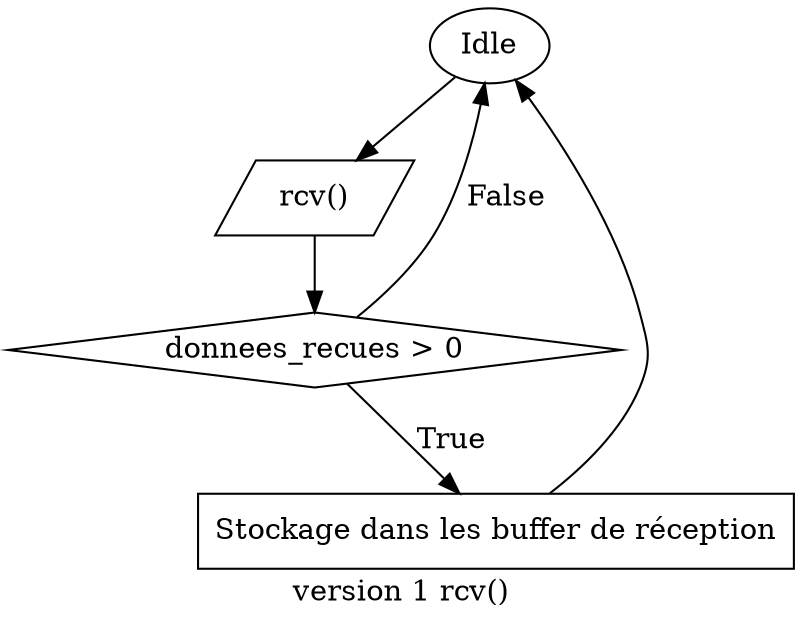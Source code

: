 digraph G_rcv {
    label="version 1 rcv()";
    n0[label="Idle"]
n1[label="rcv()", shape="parallelogram"]
n2[label="donnees_recues > 0", shape="diamond"]
n3[label="Stockage dans les buffer de réception", shape="rectangle"]
n0->n1->n2
n2->n3[label="True"] 
n3 -> n0
n2->n0[label="False"]
}
